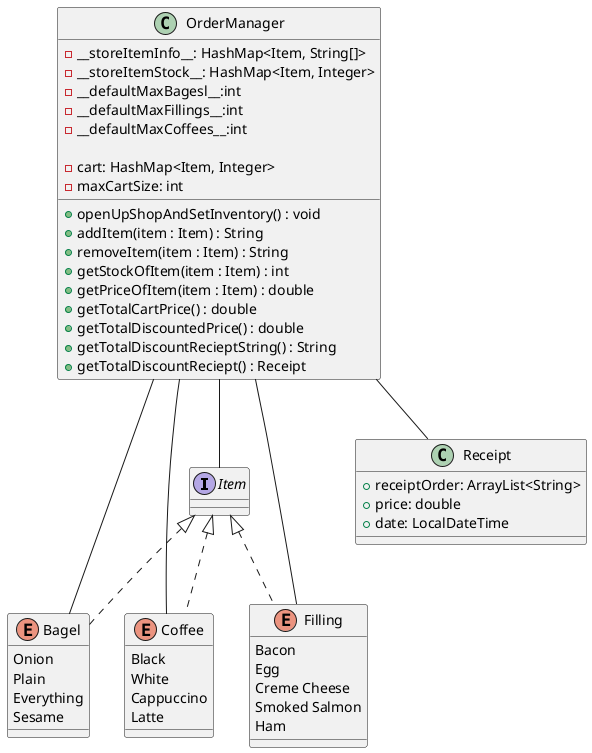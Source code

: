 @startuml


interface Item{}

enum Bagel implements Item{
    Onion
    Plain
    Everything
    Sesame
}

enum Coffee implements Item {
    Black
    White
    Cappuccino
    Latte
}

enum Filling implements Item {
    Bacon
    Egg
    Creme Cheese
    Smoked Salmon
    Ham
}

class OrderManager {
   'i've taken __name__ to mean static
   -__storeItemInfo__: HashMap<Item, String[]>
   -__storeItemStock__: HashMap<Item, Integer>
   -__defaultMaxBagesl__:int
   -__defaultMaxFillings__:int
   -__defaultMaxCoffees__:int

   - cart: HashMap<Item, Integer>
   - maxCartSize: int

   + openUpShopAndSetInventory() : void
   + addItem(item : Item) : String
   + removeItem(item : Item) : String
   + getStockOfItem(item : Item) : int
   + getPriceOfItem(item : Item) : double
   + getTotalCartPrice() : double
   + getTotalDiscountedPrice() : double
   + getTotalDiscountRecieptString() : String
   + getTotalDiscountReciept() : Receipt


}

class Receipt{
    + receiptOrder: ArrayList<String>
    + price: double
    + date: LocalDateTime
}

OrderManager -- Item
OrderManager -- Receipt
OrderManager -- Coffee
OrderManager -- Bagel
OrderManager -- Filling
@enduml